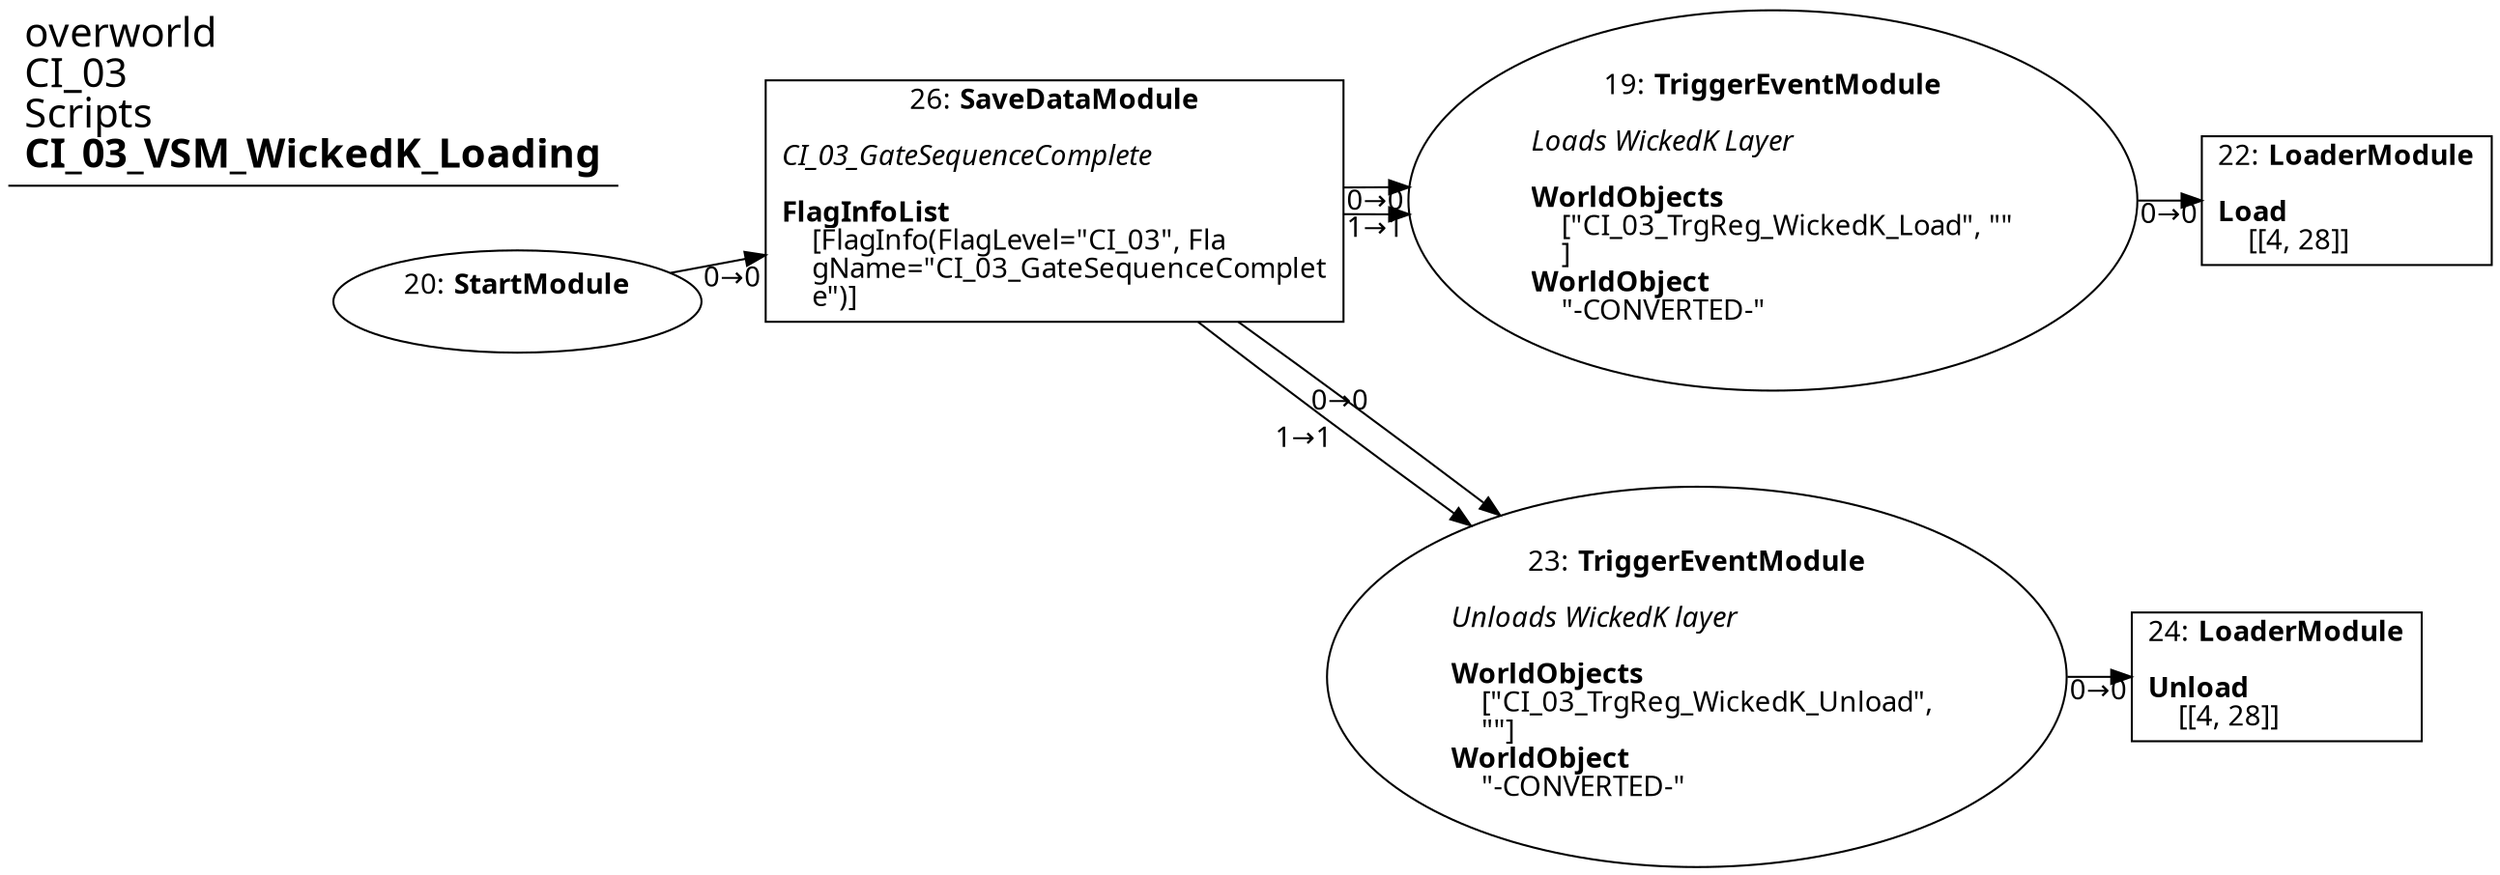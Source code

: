 digraph {
    layout = fdp;
    overlap = prism;
    sep = "+16";
    splines = spline;

    node [ shape = box ];

    graph [ fontname = "Segoe UI" ];
    node [ fontname = "Segoe UI" ];
    edge [ fontname = "Segoe UI" ];

    19 [ label = <19: <b>TriggerEventModule</b><br/><br/><i>Loads WickedK Layer<br align="left"/></i><br align="left"/><b>WorldObjects</b><br align="left"/>    [&quot;CI_03_TrgReg_WickedK_Load&quot;, &quot;&quot;<br align="left"/>    ]<br align="left"/><b>WorldObject</b><br align="left"/>    &quot;-CONVERTED-&quot;<br align="left"/>> ];
    19 [ shape = oval ]
    19 [ pos = "-0.47500002,0.18300001!" ];
    19 -> 22 [ label = "0→0" ];

    20 [ label = <20: <b>StartModule</b><br/><br/>> ];
    20 [ shape = oval ]
    20 [ pos = "-1.008,0.18300001!" ];
    20 -> 26 [ label = "0→0" ];

    22 [ label = <22: <b>LoaderModule</b><br/><br/><b>Load</b><br align="left"/>    [[4, 28]]<br align="left"/>> ];
    22 [ pos = "-0.21100001,0.18300001!" ];

    23 [ label = <23: <b>TriggerEventModule</b><br/><br/><i>Unloads WickedK layer<br align="left"/></i><br align="left"/><b>WorldObjects</b><br align="left"/>    [&quot;CI_03_TrgReg_WickedK_Unload&quot;, <br align="left"/>    &quot;&quot;]<br align="left"/><b>WorldObject</b><br align="left"/>    &quot;-CONVERTED-&quot;<br align="left"/>> ];
    23 [ shape = oval ]
    23 [ pos = "-0.47400004,-0.022000002!" ];
    23 -> 24 [ label = "0→0" ];

    24 [ label = <24: <b>LoaderModule</b><br/><br/><b>Unload</b><br align="left"/>    [[4, 28]]<br align="left"/>> ];
    24 [ pos = "-0.21000001,-0.022000002!" ];

    26 [ label = <26: <b>SaveDataModule</b><br/><br/><i>CI_03_GateSequenceComplete<br align="left"/></i><br align="left"/><b>FlagInfoList</b><br align="left"/>    [FlagInfo(FlagLevel=&quot;CI_03&quot;, Fla<br align="left"/>    gName=&quot;CI_03_GateSequenceComplet<br align="left"/>    e&quot;)]<br align="left"/>> ];
    26 [ pos = "-0.76000005,0.18300001!" ];
    26 -> 19 [ label = "0→0" ];
    26 -> 19 [ label = "1→1" ];
    26 -> 23 [ label = "0→0" ];
    26 -> 23 [ label = "1→1" ];

    title [ pos = "-1.0090001,0.18400002!" ];
    title [ shape = underline ];
    title [ label = <<font point-size="20">overworld<br align="left"/>CI_03<br align="left"/>Scripts<br align="left"/><b>CI_03_VSM_WickedK_Loading</b><br align="left"/></font>> ];
}
